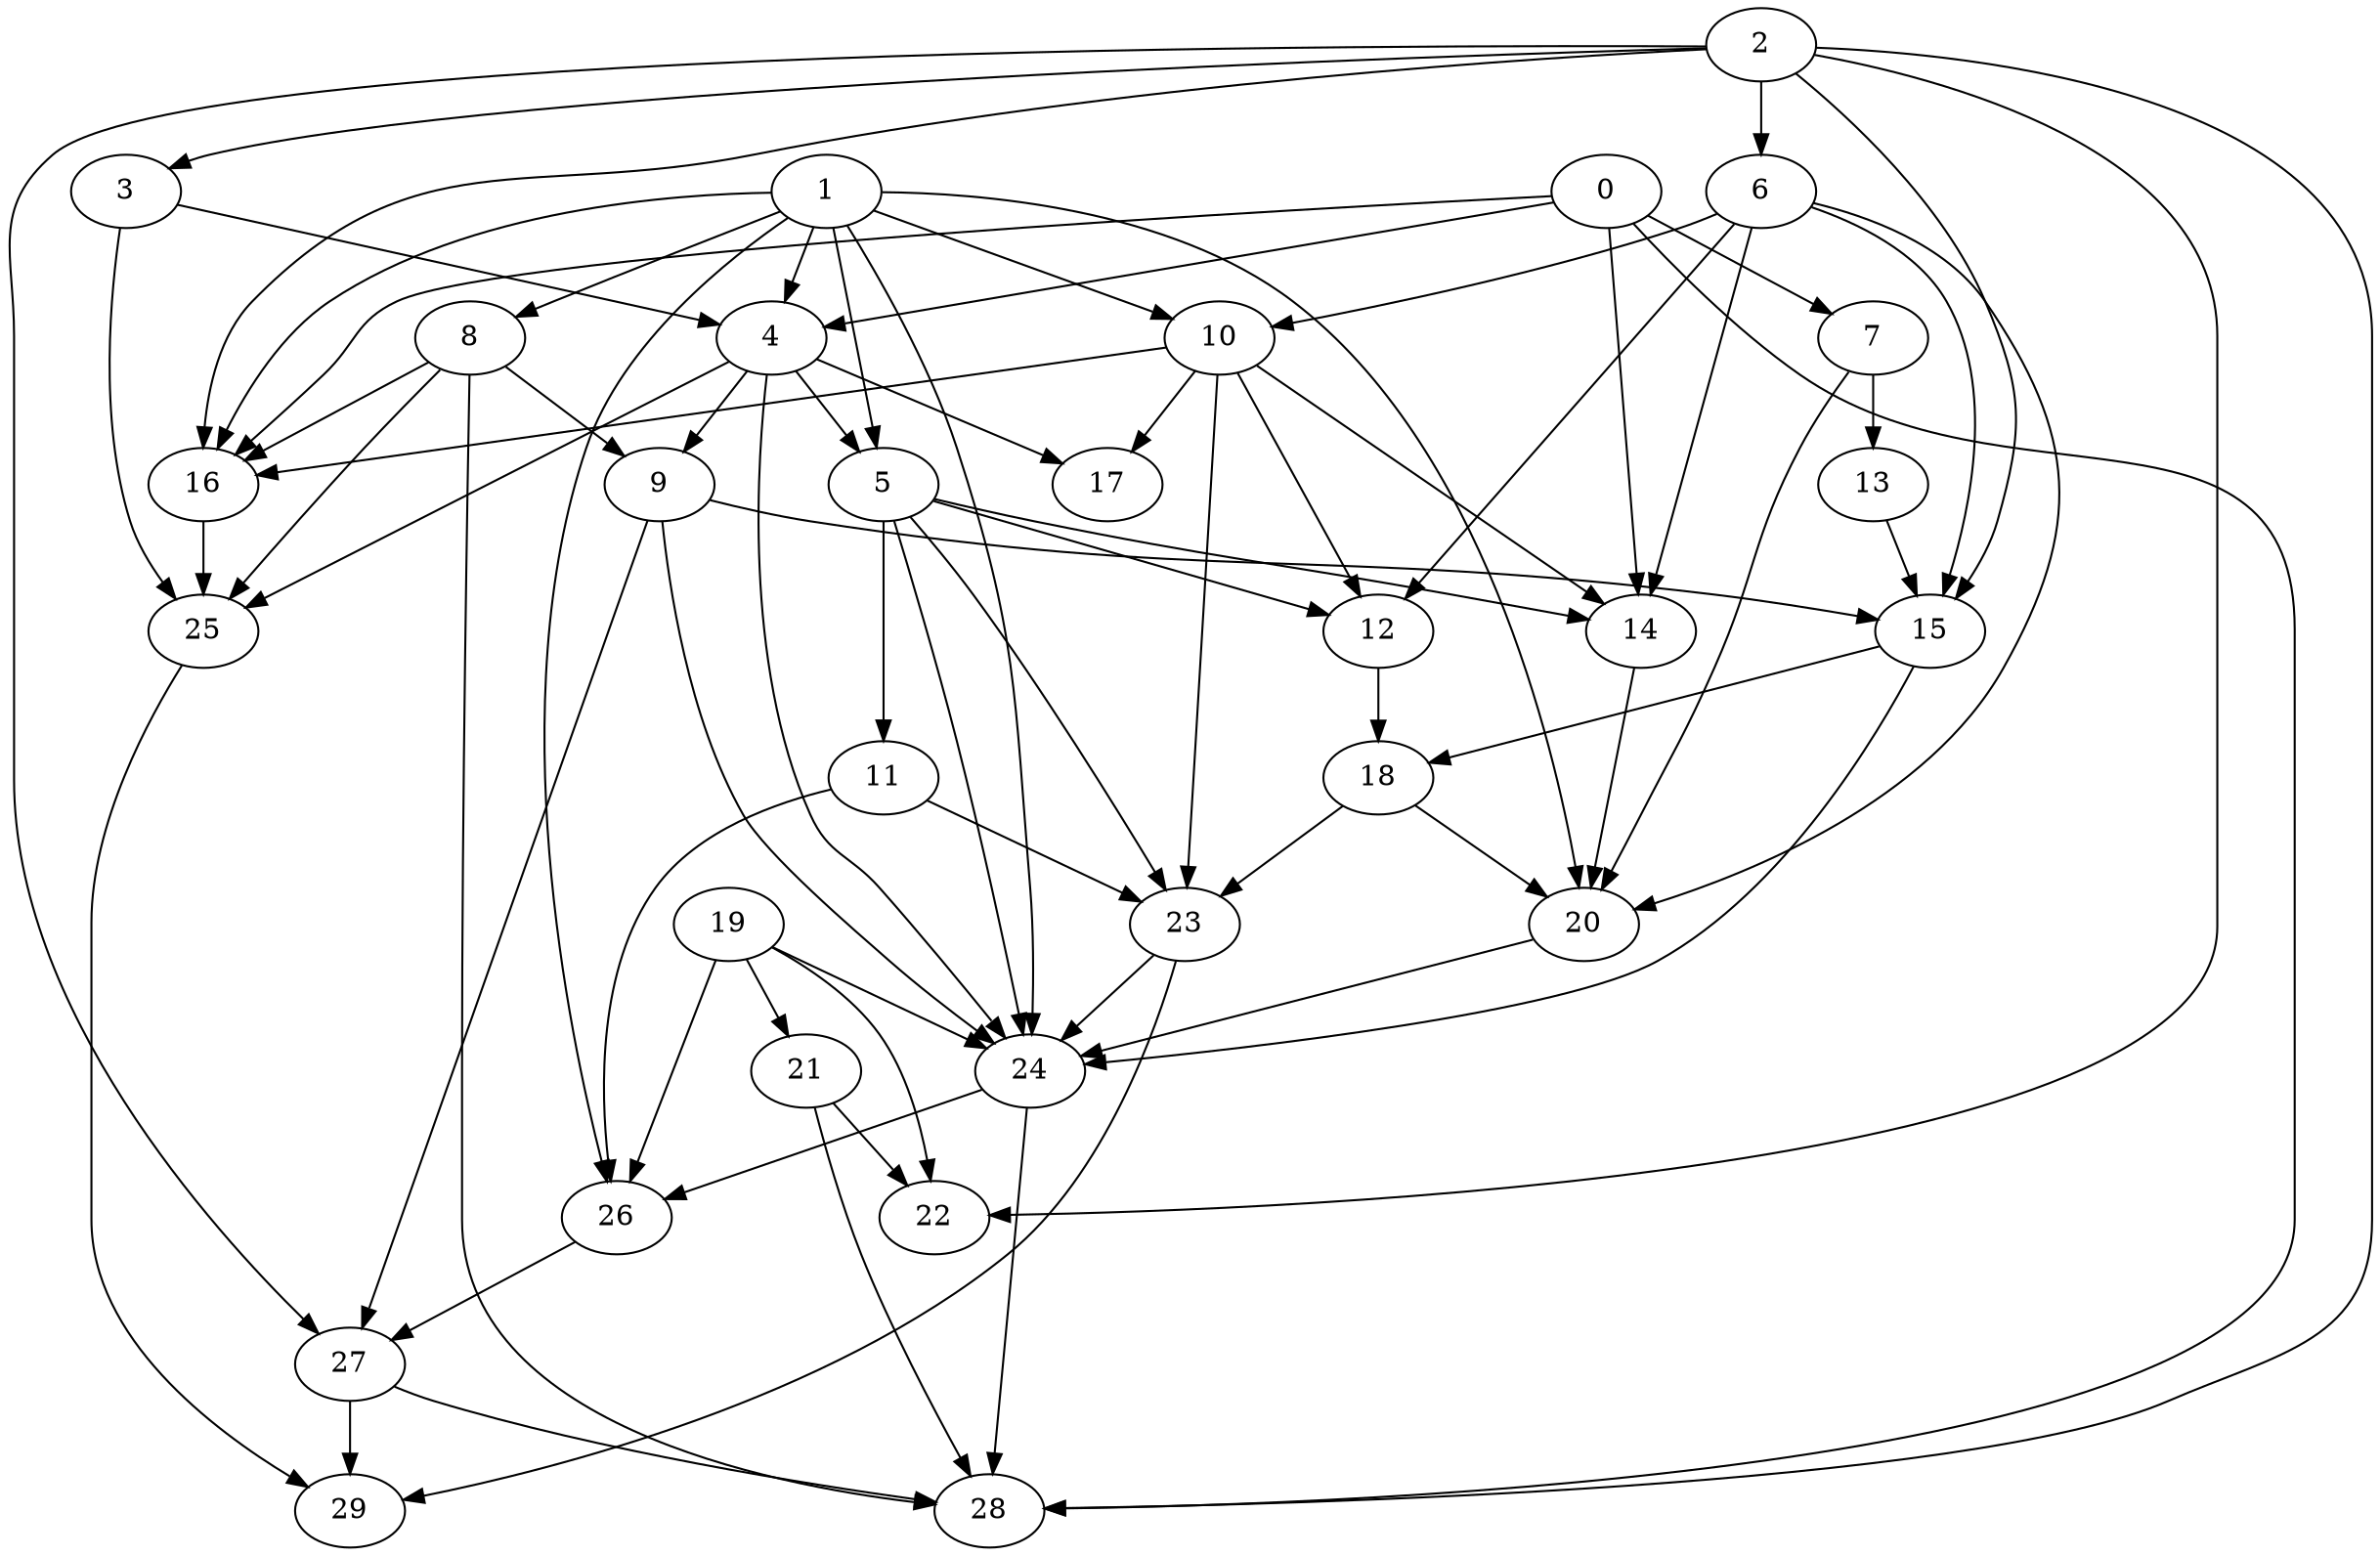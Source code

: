 digraph "Random_Nodes_30_Density_2.53_CCR_10.00_WeightType_Random_Homogeneous-2" {
2 [Weight=9];
0 [Weight=9];
1 [Weight=3];
3 [Weight=4];
7 [Weight=4];
4 [Weight=10];
8 [Weight=10];
6 [Weight=5];
13 [Weight=10];
9 [Weight=9];
5 [Weight=8];
10 [Weight=5];
15 [Weight=7];
12 [Weight=3];
18 [Weight=8];
14 [Weight=2];
19 [Weight=3];
20 [Weight=3];
11 [Weight=6];
23 [Weight=5];
24 [Weight=9];
26 [Weight=10];
16 [Weight=8];
21 [Weight=3];
27 [Weight=8];
25 [Weight=7];
17 [Weight=8];
28 [Weight=6];
22 [Weight=3];
29 [Weight=3];
6 -> 12 [Weight=20];
18 -> 23 [Weight=33];
13 -> 15 [Weight=16];
6 -> 15 [Weight=8];
9 -> 27 [Weight=29];
15 -> 24 [Weight=8];
0 -> 14 [Weight=37];
23 -> 24 [Weight=12];
1 -> 4 [Weight=29];
10 -> 17 [Weight=24];
19 -> 26 [Weight=20];
0 -> 4 [Weight=16];
23 -> 29 [Weight=20];
5 -> 11 [Weight=20];
11 -> 26 [Weight=16];
4 -> 5 [Weight=8];
21 -> 28 [Weight=29];
24 -> 28 [Weight=33];
2 -> 27 [Weight=12];
6 -> 20 [Weight=20];
1 -> 16 [Weight=12];
20 -> 24 [Weight=29];
0 -> 7 [Weight=37];
3 -> 25 [Weight=29];
11 -> 23 [Weight=8];
7 -> 20 [Weight=8];
15 -> 18 [Weight=29];
5 -> 12 [Weight=16];
10 -> 14 [Weight=41];
2 -> 15 [Weight=33];
8 -> 16 [Weight=41];
14 -> 20 [Weight=29];
3 -> 4 [Weight=24];
6 -> 10 [Weight=41];
10 -> 23 [Weight=24];
2 -> 28 [Weight=41];
18 -> 20 [Weight=33];
1 -> 5 [Weight=24];
26 -> 27 [Weight=41];
2 -> 16 [Weight=16];
5 -> 14 [Weight=24];
5 -> 23 [Weight=12];
19 -> 22 [Weight=16];
1 -> 8 [Weight=16];
5 -> 24 [Weight=33];
1 -> 20 [Weight=37];
9 -> 15 [Weight=8];
4 -> 25 [Weight=41];
1 -> 26 [Weight=8];
8 -> 9 [Weight=24];
7 -> 13 [Weight=37];
19 -> 24 [Weight=41];
6 -> 14 [Weight=33];
8 -> 25 [Weight=12];
4 -> 24 [Weight=8];
19 -> 21 [Weight=33];
16 -> 25 [Weight=29];
1 -> 24 [Weight=12];
4 -> 17 [Weight=12];
2 -> 6 [Weight=24];
2 -> 22 [Weight=41];
10 -> 16 [Weight=41];
8 -> 28 [Weight=12];
24 -> 26 [Weight=41];
27 -> 28 [Weight=33];
27 -> 29 [Weight=29];
10 -> 12 [Weight=8];
2 -> 3 [Weight=37];
1 -> 10 [Weight=41];
0 -> 28 [Weight=24];
25 -> 29 [Weight=8];
0 -> 16 [Weight=33];
4 -> 9 [Weight=37];
21 -> 22 [Weight=41];
12 -> 18 [Weight=12];
9 -> 24 [Weight=16];
}
